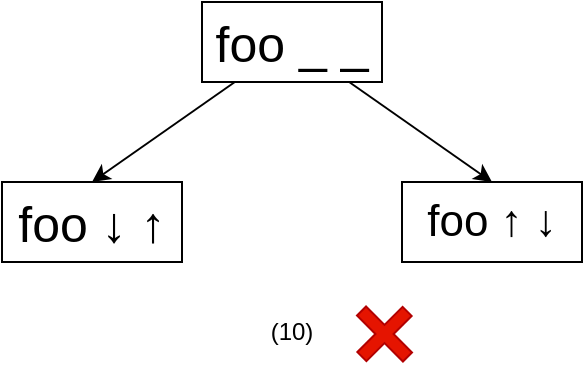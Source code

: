 <mxfile version="18.0.1" type="device"><diagram id="SBQqQXDBRPR49xrM5A8c" name="Page-1"><mxGraphModel dx="813" dy="486" grid="1" gridSize="10" guides="1" tooltips="1" connect="1" arrows="1" fold="1" page="1" pageScale="1" pageWidth="827" pageHeight="1169" math="0" shadow="0"><root><mxCell id="0"/><mxCell id="1" parent="0"/><mxCell id="0rzUSqS2f5ifWW2rIiK4-1" style="edgeStyle=none;rounded=0;orthogonalLoop=1;jettySize=auto;html=1;entryX=0.5;entryY=0;entryDx=0;entryDy=0;" parent="1" source="0rzUSqS2f5ifWW2rIiK4-3" target="0rzUSqS2f5ifWW2rIiK4-4" edge="1"><mxGeometry relative="1" as="geometry"/></mxCell><mxCell id="0rzUSqS2f5ifWW2rIiK4-2" style="edgeStyle=none;rounded=0;orthogonalLoop=1;jettySize=auto;html=1;entryX=0.5;entryY=0;entryDx=0;entryDy=0;" parent="1" source="0rzUSqS2f5ifWW2rIiK4-3" target="0rzUSqS2f5ifWW2rIiK4-5" edge="1"><mxGeometry relative="1" as="geometry"/></mxCell><mxCell id="0rzUSqS2f5ifWW2rIiK4-3" value="foo _ _" style="rounded=0;whiteSpace=wrap;html=1;fontSize=25;" parent="1" vertex="1"><mxGeometry x="330" y="280" width="90" height="40" as="geometry"/></mxCell><mxCell id="0rzUSqS2f5ifWW2rIiK4-4" value="foo ↓ ↑" style="rounded=0;whiteSpace=wrap;html=1;fontSize=25;" parent="1" vertex="1"><mxGeometry x="230" y="370" width="90" height="40" as="geometry"/></mxCell><mxCell id="0rzUSqS2f5ifWW2rIiK4-5" value="foo ↑ ↓" style="rounded=0;whiteSpace=wrap;html=1;fontSize=22;" parent="1" vertex="1"><mxGeometry x="430" y="370" width="90" height="40" as="geometry"/></mxCell><mxCell id="akOLs-HOAZMGPS0yCyWv-1" value="(10)" style="text;html=1;strokeColor=none;fillColor=none;align=center;verticalAlign=middle;whiteSpace=wrap;rounded=0;" parent="1" vertex="1"><mxGeometry x="345" y="430" width="60" height="30" as="geometry"/></mxCell><mxCell id="aE3XOSbSo4vOhyUawuHv-1" value="" style="shape=cross;whiteSpace=wrap;html=1;rotation=45;fillColor=#e51400;fontColor=#ffffff;strokeColor=#B20000;" vertex="1" parent="1"><mxGeometry x="405" y="430" width="32.5" height="32" as="geometry"/></mxCell></root></mxGraphModel></diagram></mxfile>